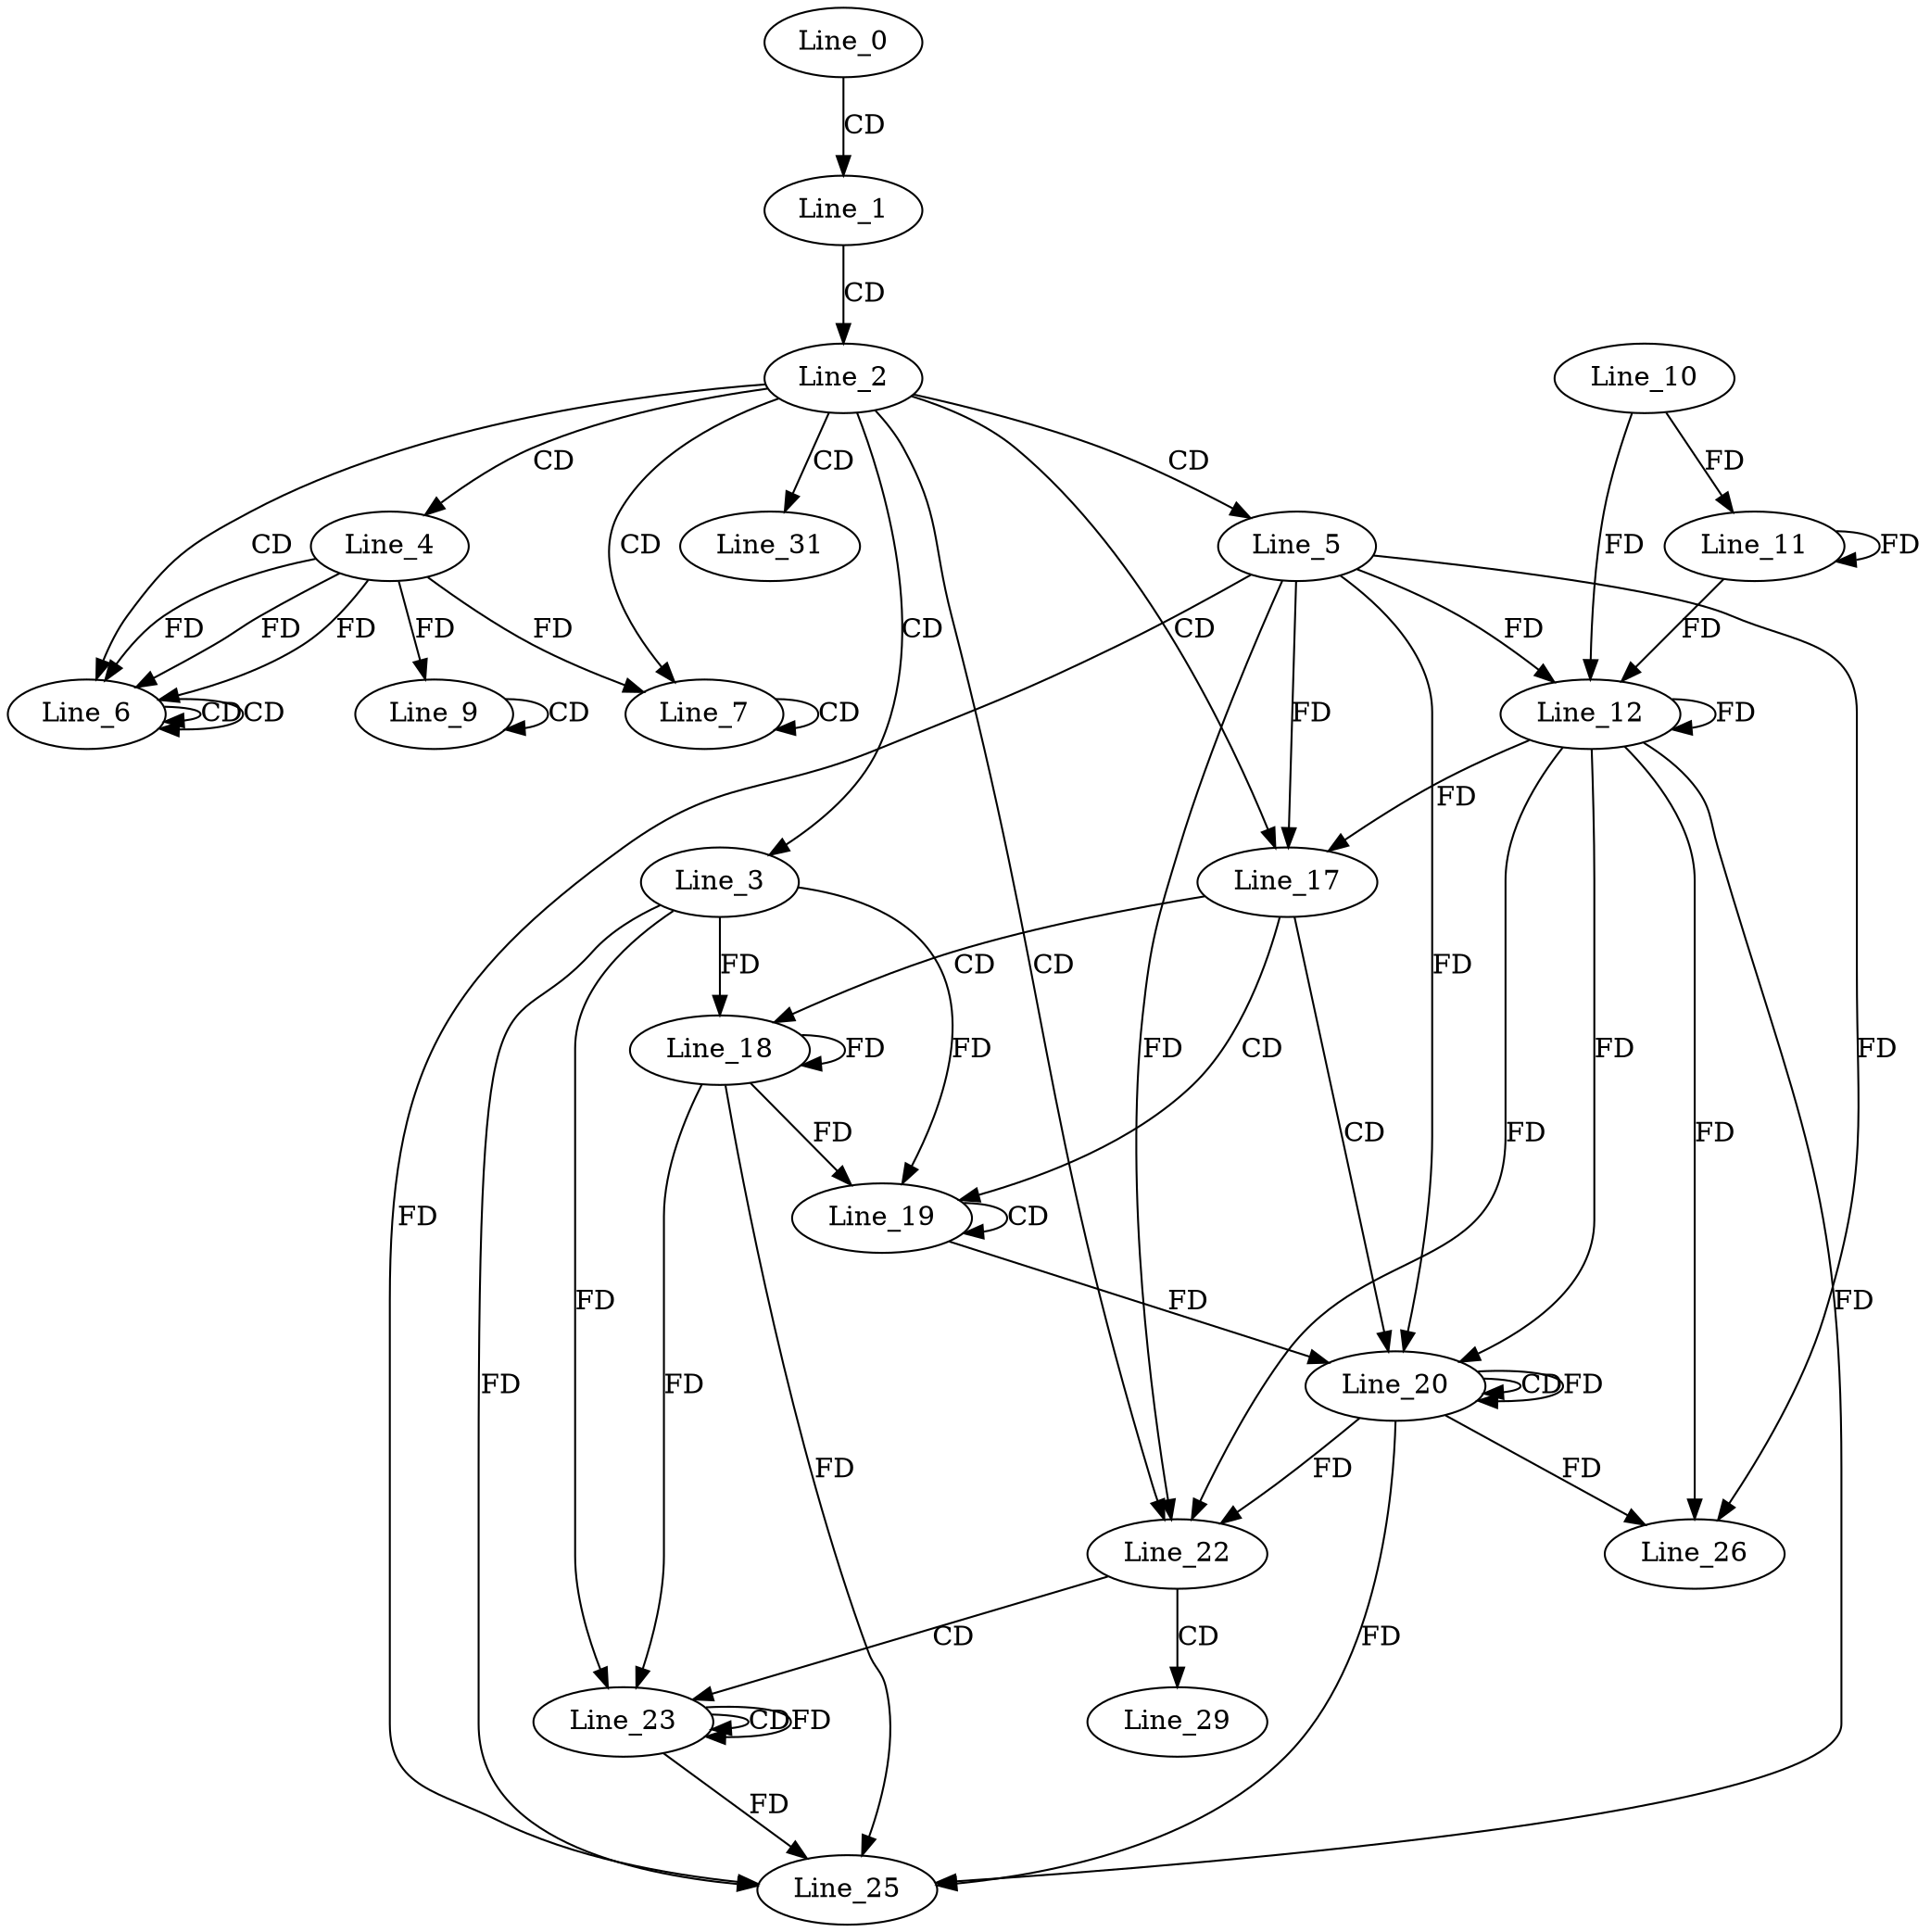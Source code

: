 digraph G {
  Line_0;
  Line_1;
  Line_2;
  Line_3;
  Line_4;
  Line_5;
  Line_6;
  Line_6;
  Line_6;
  Line_7;
  Line_7;
  Line_9;
  Line_9;
  Line_10;
  Line_11;
  Line_11;
  Line_12;
  Line_12;
  Line_17;
  Line_18;
  Line_19;
  Line_19;
  Line_19;
  Line_20;
  Line_20;
  Line_22;
  Line_23;
  Line_23;
  Line_25;
  Line_26;
  Line_29;
  Line_31;
  Line_0 -> Line_1 [ label="CD" ];
  Line_1 -> Line_2 [ label="CD" ];
  Line_2 -> Line_3 [ label="CD" ];
  Line_2 -> Line_4 [ label="CD" ];
  Line_2 -> Line_5 [ label="CD" ];
  Line_2 -> Line_6 [ label="CD" ];
  Line_4 -> Line_6 [ label="FD" ];
  Line_6 -> Line_6 [ label="CD" ];
  Line_4 -> Line_6 [ label="FD" ];
  Line_6 -> Line_6 [ label="CD" ];
  Line_4 -> Line_6 [ label="FD" ];
  Line_2 -> Line_7 [ label="CD" ];
  Line_7 -> Line_7 [ label="CD" ];
  Line_4 -> Line_7 [ label="FD" ];
  Line_9 -> Line_9 [ label="CD" ];
  Line_4 -> Line_9 [ label="FD" ];
  Line_10 -> Line_11 [ label="FD" ];
  Line_11 -> Line_11 [ label="FD" ];
  Line_12 -> Line_12 [ label="FD" ];
  Line_5 -> Line_12 [ label="FD" ];
  Line_10 -> Line_12 [ label="FD" ];
  Line_11 -> Line_12 [ label="FD" ];
  Line_2 -> Line_17 [ label="CD" ];
  Line_12 -> Line_17 [ label="FD" ];
  Line_5 -> Line_17 [ label="FD" ];
  Line_17 -> Line_18 [ label="CD" ];
  Line_3 -> Line_18 [ label="FD" ];
  Line_18 -> Line_18 [ label="FD" ];
  Line_17 -> Line_19 [ label="CD" ];
  Line_19 -> Line_19 [ label="CD" ];
  Line_3 -> Line_19 [ label="FD" ];
  Line_18 -> Line_19 [ label="FD" ];
  Line_17 -> Line_20 [ label="CD" ];
  Line_19 -> Line_20 [ label="FD" ];
  Line_20 -> Line_20 [ label="CD" ];
  Line_12 -> Line_20 [ label="FD" ];
  Line_5 -> Line_20 [ label="FD" ];
  Line_20 -> Line_20 [ label="FD" ];
  Line_2 -> Line_22 [ label="CD" ];
  Line_12 -> Line_22 [ label="FD" ];
  Line_5 -> Line_22 [ label="FD" ];
  Line_20 -> Line_22 [ label="FD" ];
  Line_22 -> Line_23 [ label="CD" ];
  Line_3 -> Line_23 [ label="FD" ];
  Line_18 -> Line_23 [ label="FD" ];
  Line_23 -> Line_23 [ label="CD" ];
  Line_23 -> Line_23 [ label="FD" ];
  Line_3 -> Line_25 [ label="FD" ];
  Line_18 -> Line_25 [ label="FD" ];
  Line_23 -> Line_25 [ label="FD" ];
  Line_12 -> Line_25 [ label="FD" ];
  Line_5 -> Line_25 [ label="FD" ];
  Line_20 -> Line_25 [ label="FD" ];
  Line_12 -> Line_26 [ label="FD" ];
  Line_5 -> Line_26 [ label="FD" ];
  Line_20 -> Line_26 [ label="FD" ];
  Line_22 -> Line_29 [ label="CD" ];
  Line_2 -> Line_31 [ label="CD" ];
}
